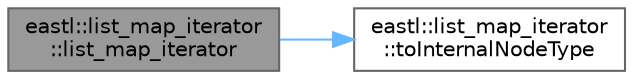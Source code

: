 digraph "eastl::list_map_iterator::list_map_iterator"
{
 // LATEX_PDF_SIZE
  bgcolor="transparent";
  edge [fontname=Helvetica,fontsize=10,labelfontname=Helvetica,labelfontsize=10];
  node [fontname=Helvetica,fontsize=10,shape=box,height=0.2,width=0.4];
  rankdir="LR";
  Node1 [id="Node000001",label="eastl::list_map_iterator\l::list_map_iterator",height=0.2,width=0.4,color="gray40", fillcolor="grey60", style="filled", fontcolor="black",tooltip=" "];
  Node1 -> Node2 [id="edge1_Node000001_Node000002",color="steelblue1",style="solid",tooltip=" "];
  Node2 [id="Node000002",label="eastl::list_map_iterator\l::toInternalNodeType",height=0.2,width=0.4,color="grey40", fillcolor="white", style="filled",URL="$structeastl_1_1list__map__iterator.html#aedf78d070c295b970e260cc2fea44403",tooltip=" "];
}
